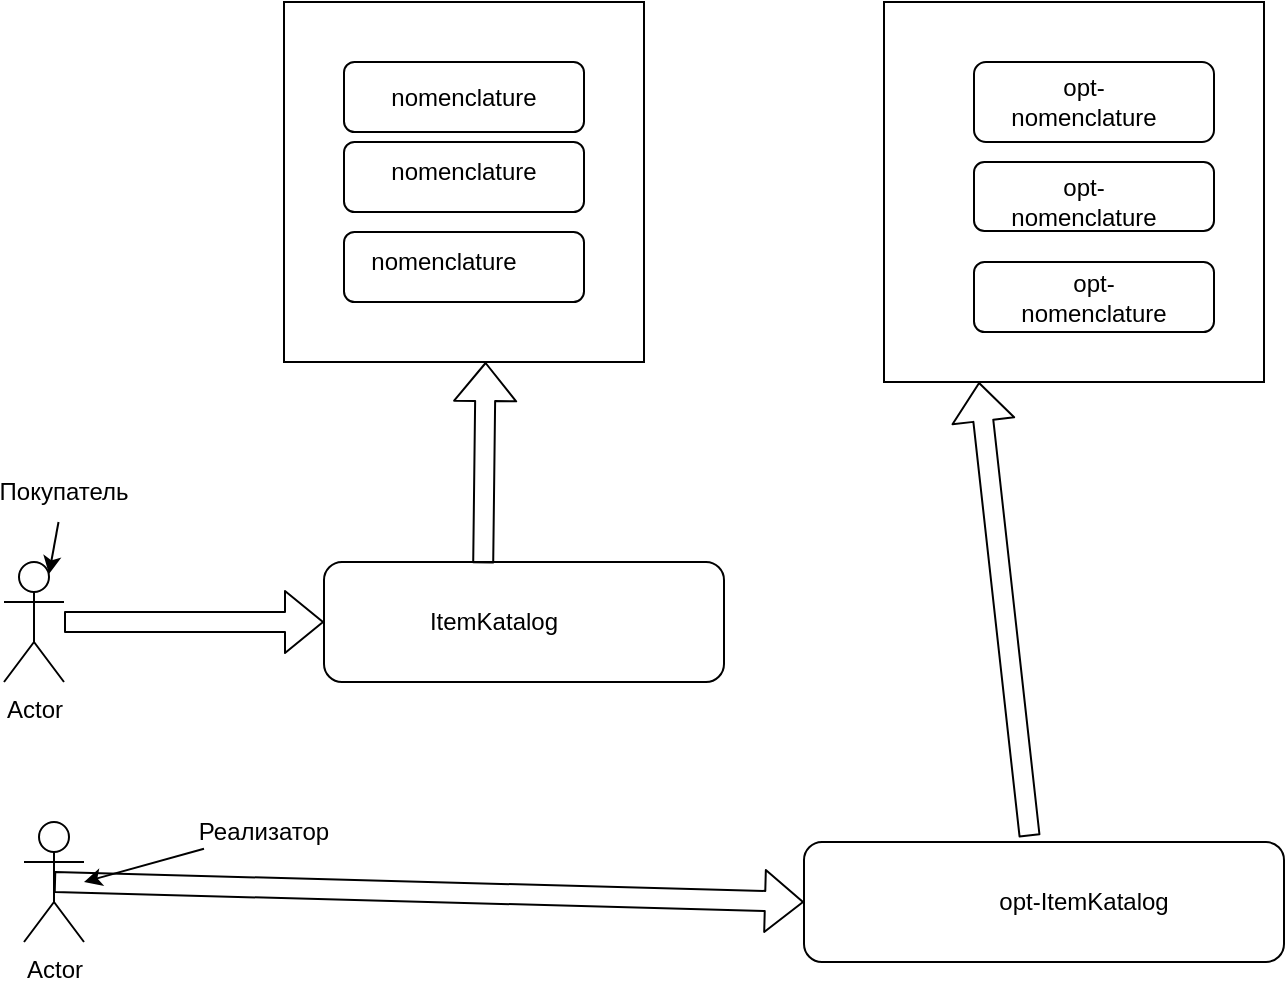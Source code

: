 <mxfile>
    <diagram id="mRTkF5h-hfggiwhOe0ea" name="Страница 3">
        <mxGraphModel dx="1051" dy="647" grid="1" gridSize="10" guides="1" tooltips="1" connect="1" arrows="1" fold="1" page="1" pageScale="1" pageWidth="827" pageHeight="1169" math="0" shadow="0">
            <root>
                <mxCell id="DMlHOETDV7XkjLK8qEzX-0"/>
                <mxCell id="DMlHOETDV7XkjLK8qEzX-1" parent="DMlHOETDV7XkjLK8qEzX-0"/>
                <mxCell id="DMlHOETDV7XkjLK8qEzX-2" value="Actor" style="shape=umlActor;verticalLabelPosition=bottom;verticalAlign=top;html=1;outlineConnect=0;" parent="DMlHOETDV7XkjLK8qEzX-1" vertex="1">
                    <mxGeometry x="20" y="750" width="30" height="60" as="geometry"/>
                </mxCell>
                <mxCell id="DMlHOETDV7XkjLK8qEzX-3" value="" style="rounded=1;whiteSpace=wrap;html=1;" parent="DMlHOETDV7XkjLK8qEzX-1" vertex="1">
                    <mxGeometry x="180" y="750" width="200" height="60" as="geometry"/>
                </mxCell>
                <mxCell id="DMlHOETDV7XkjLK8qEzX-4" value="ItemKatalog" style="text;html=1;strokeColor=none;fillColor=none;align=center;verticalAlign=middle;whiteSpace=wrap;rounded=0;" parent="DMlHOETDV7XkjLK8qEzX-1" vertex="1">
                    <mxGeometry x="230" y="765" width="70" height="30" as="geometry"/>
                </mxCell>
                <mxCell id="DMlHOETDV7XkjLK8qEzX-5" value="" style="shape=flexArrow;endArrow=classic;html=1;entryX=0;entryY=0.5;entryDx=0;entryDy=0;" parent="DMlHOETDV7XkjLK8qEzX-1" source="DMlHOETDV7XkjLK8qEzX-2" target="DMlHOETDV7XkjLK8qEzX-3" edge="1">
                    <mxGeometry width="50" height="50" relative="1" as="geometry">
                        <mxPoint x="330" y="620" as="sourcePoint"/>
                        <mxPoint x="380" y="570" as="targetPoint"/>
                    </mxGeometry>
                </mxCell>
                <mxCell id="DMlHOETDV7XkjLK8qEzX-6" value="" style="whiteSpace=wrap;html=1;aspect=fixed;" parent="DMlHOETDV7XkjLK8qEzX-1" vertex="1">
                    <mxGeometry x="160" y="470" width="180" height="180" as="geometry"/>
                </mxCell>
                <mxCell id="DMlHOETDV7XkjLK8qEzX-9" value="" style="shape=flexArrow;endArrow=classic;html=1;entryX=0.56;entryY=1;entryDx=0;entryDy=0;entryPerimeter=0;exitX=0.398;exitY=0.011;exitDx=0;exitDy=0;exitPerimeter=0;" parent="DMlHOETDV7XkjLK8qEzX-1" source="DMlHOETDV7XkjLK8qEzX-3" target="DMlHOETDV7XkjLK8qEzX-6" edge="1">
                    <mxGeometry width="50" height="50" relative="1" as="geometry">
                        <mxPoint x="263" y="740" as="sourcePoint"/>
                        <mxPoint x="380" y="570" as="targetPoint"/>
                    </mxGeometry>
                </mxCell>
                <mxCell id="DMlHOETDV7XkjLK8qEzX-13" value="Actor" style="shape=umlActor;verticalLabelPosition=bottom;verticalAlign=top;html=1;outlineConnect=0;" parent="DMlHOETDV7XkjLK8qEzX-1" vertex="1">
                    <mxGeometry x="30" y="880" width="30" height="60" as="geometry"/>
                </mxCell>
                <mxCell id="DMlHOETDV7XkjLK8qEzX-14" value="" style="rounded=1;whiteSpace=wrap;html=1;" parent="DMlHOETDV7XkjLK8qEzX-1" vertex="1">
                    <mxGeometry x="420" y="890" width="240" height="60" as="geometry"/>
                </mxCell>
                <mxCell id="DMlHOETDV7XkjLK8qEzX-15" value="" style="shape=flexArrow;endArrow=classic;html=1;exitX=0.5;exitY=0.5;exitDx=0;exitDy=0;exitPerimeter=0;entryX=0;entryY=0.5;entryDx=0;entryDy=0;" parent="DMlHOETDV7XkjLK8qEzX-1" source="DMlHOETDV7XkjLK8qEzX-13" target="DMlHOETDV7XkjLK8qEzX-14" edge="1">
                    <mxGeometry width="50" height="50" relative="1" as="geometry">
                        <mxPoint x="330" y="720" as="sourcePoint"/>
                        <mxPoint x="380" y="670" as="targetPoint"/>
                    </mxGeometry>
                </mxCell>
                <mxCell id="DMlHOETDV7XkjLK8qEzX-16" value="" style="whiteSpace=wrap;html=1;aspect=fixed;" parent="DMlHOETDV7XkjLK8qEzX-1" vertex="1">
                    <mxGeometry x="460" y="470" width="190" height="190" as="geometry"/>
                </mxCell>
                <mxCell id="DMlHOETDV7XkjLK8qEzX-17" value="" style="shape=flexArrow;endArrow=classic;html=1;exitX=0.47;exitY=-0.047;exitDx=0;exitDy=0;exitPerimeter=0;entryX=0.25;entryY=1;entryDx=0;entryDy=0;" parent="DMlHOETDV7XkjLK8qEzX-1" source="DMlHOETDV7XkjLK8qEzX-14" target="DMlHOETDV7XkjLK8qEzX-16" edge="1">
                    <mxGeometry width="50" height="50" relative="1" as="geometry">
                        <mxPoint x="330" y="720" as="sourcePoint"/>
                        <mxPoint x="380" y="670" as="targetPoint"/>
                    </mxGeometry>
                </mxCell>
                <mxCell id="X07TaIWTasU2zoOHf2z8-0" value="opt-ItemKatalog" style="text;html=1;strokeColor=none;fillColor=none;align=center;verticalAlign=middle;whiteSpace=wrap;rounded=0;" parent="DMlHOETDV7XkjLK8qEzX-1" vertex="1">
                    <mxGeometry x="500" y="905" width="120" height="30" as="geometry"/>
                </mxCell>
                <mxCell id="X07TaIWTasU2zoOHf2z8-1" value="" style="rounded=1;whiteSpace=wrap;html=1;" parent="DMlHOETDV7XkjLK8qEzX-1" vertex="1">
                    <mxGeometry x="505" y="600" width="120" height="35" as="geometry"/>
                </mxCell>
                <mxCell id="X07TaIWTasU2zoOHf2z8-2" value="" style="rounded=1;whiteSpace=wrap;html=1;" parent="DMlHOETDV7XkjLK8qEzX-1" vertex="1">
                    <mxGeometry x="505" y="550" width="120" height="34.5" as="geometry"/>
                </mxCell>
                <mxCell id="X07TaIWTasU2zoOHf2z8-4" value="" style="rounded=1;whiteSpace=wrap;html=1;" parent="DMlHOETDV7XkjLK8qEzX-1" vertex="1">
                    <mxGeometry x="505" y="500" width="120" height="40" as="geometry"/>
                </mxCell>
                <mxCell id="X07TaIWTasU2zoOHf2z8-5" value="opt-nomenclature" style="text;html=1;strokeColor=none;fillColor=none;align=center;verticalAlign=middle;whiteSpace=wrap;rounded=0;" parent="DMlHOETDV7XkjLK8qEzX-1" vertex="1">
                    <mxGeometry x="530" y="602.5" width="70" height="30" as="geometry"/>
                </mxCell>
                <mxCell id="X07TaIWTasU2zoOHf2z8-6" value="opt-nomenclature" style="text;html=1;strokeColor=none;fillColor=none;align=center;verticalAlign=middle;whiteSpace=wrap;rounded=0;" parent="DMlHOETDV7XkjLK8qEzX-1" vertex="1">
                    <mxGeometry x="525" y="555" width="70" height="30" as="geometry"/>
                </mxCell>
                <mxCell id="X07TaIWTasU2zoOHf2z8-7" value="opt-nomenclature" style="text;html=1;strokeColor=none;fillColor=none;align=center;verticalAlign=middle;whiteSpace=wrap;rounded=0;" parent="DMlHOETDV7XkjLK8qEzX-1" vertex="1">
                    <mxGeometry x="525" y="505" width="70" height="30" as="geometry"/>
                </mxCell>
                <mxCell id="X07TaIWTasU2zoOHf2z8-8" value="" style="rounded=1;whiteSpace=wrap;html=1;" parent="DMlHOETDV7XkjLK8qEzX-1" vertex="1">
                    <mxGeometry x="190" y="585" width="120" height="35" as="geometry"/>
                </mxCell>
                <mxCell id="X07TaIWTasU2zoOHf2z8-9" value="" style="rounded=1;whiteSpace=wrap;html=1;" parent="DMlHOETDV7XkjLK8qEzX-1" vertex="1">
                    <mxGeometry x="190" y="540" width="120" height="35" as="geometry"/>
                </mxCell>
                <mxCell id="X07TaIWTasU2zoOHf2z8-10" value="" style="rounded=1;whiteSpace=wrap;html=1;" parent="DMlHOETDV7XkjLK8qEzX-1" vertex="1">
                    <mxGeometry x="190" y="500" width="120" height="35" as="geometry"/>
                </mxCell>
                <mxCell id="X07TaIWTasU2zoOHf2z8-11" value="nomenclature" style="text;html=1;strokeColor=none;fillColor=none;align=center;verticalAlign=middle;whiteSpace=wrap;rounded=0;" parent="DMlHOETDV7XkjLK8qEzX-1" vertex="1">
                    <mxGeometry x="210" y="585" width="60" height="30" as="geometry"/>
                </mxCell>
                <mxCell id="X07TaIWTasU2zoOHf2z8-12" value="nomenclature" style="text;html=1;strokeColor=none;fillColor=none;align=center;verticalAlign=middle;whiteSpace=wrap;rounded=0;" parent="DMlHOETDV7XkjLK8qEzX-1" vertex="1">
                    <mxGeometry x="220" y="540" width="60" height="30" as="geometry"/>
                </mxCell>
                <mxCell id="X07TaIWTasU2zoOHf2z8-13" value="nomenclature" style="text;html=1;strokeColor=none;fillColor=none;align=center;verticalAlign=middle;whiteSpace=wrap;rounded=0;" parent="DMlHOETDV7XkjLK8qEzX-1" vertex="1">
                    <mxGeometry x="220" y="502.5" width="60" height="30" as="geometry"/>
                </mxCell>
                <mxCell id="X07TaIWTasU2zoOHf2z8-22" style="edgeStyle=none;html=1;" parent="DMlHOETDV7XkjLK8qEzX-1" source="X07TaIWTasU2zoOHf2z8-14" edge="1">
                    <mxGeometry relative="1" as="geometry">
                        <mxPoint x="60" y="910" as="targetPoint"/>
                    </mxGeometry>
                </mxCell>
                <mxCell id="X07TaIWTasU2zoOHf2z8-14" value="Реализатор" style="text;html=1;strokeColor=none;fillColor=none;align=center;verticalAlign=middle;whiteSpace=wrap;rounded=0;" parent="DMlHOETDV7XkjLK8qEzX-1" vertex="1">
                    <mxGeometry x="120" y="870" width="60" height="30" as="geometry"/>
                </mxCell>
                <mxCell id="X07TaIWTasU2zoOHf2z8-17" style="edgeStyle=none;html=1;entryX=0.75;entryY=0.1;entryDx=0;entryDy=0;entryPerimeter=0;" parent="DMlHOETDV7XkjLK8qEzX-1" source="X07TaIWTasU2zoOHf2z8-15" target="DMlHOETDV7XkjLK8qEzX-2" edge="1">
                    <mxGeometry relative="1" as="geometry"/>
                </mxCell>
                <mxCell id="X07TaIWTasU2zoOHf2z8-15" value="Покупатель" style="text;html=1;strokeColor=none;fillColor=none;align=center;verticalAlign=middle;whiteSpace=wrap;rounded=0;" parent="DMlHOETDV7XkjLK8qEzX-1" vertex="1">
                    <mxGeometry x="20" y="700" width="60" height="30" as="geometry"/>
                </mxCell>
            </root>
        </mxGraphModel>
    </diagram>
</mxfile>
